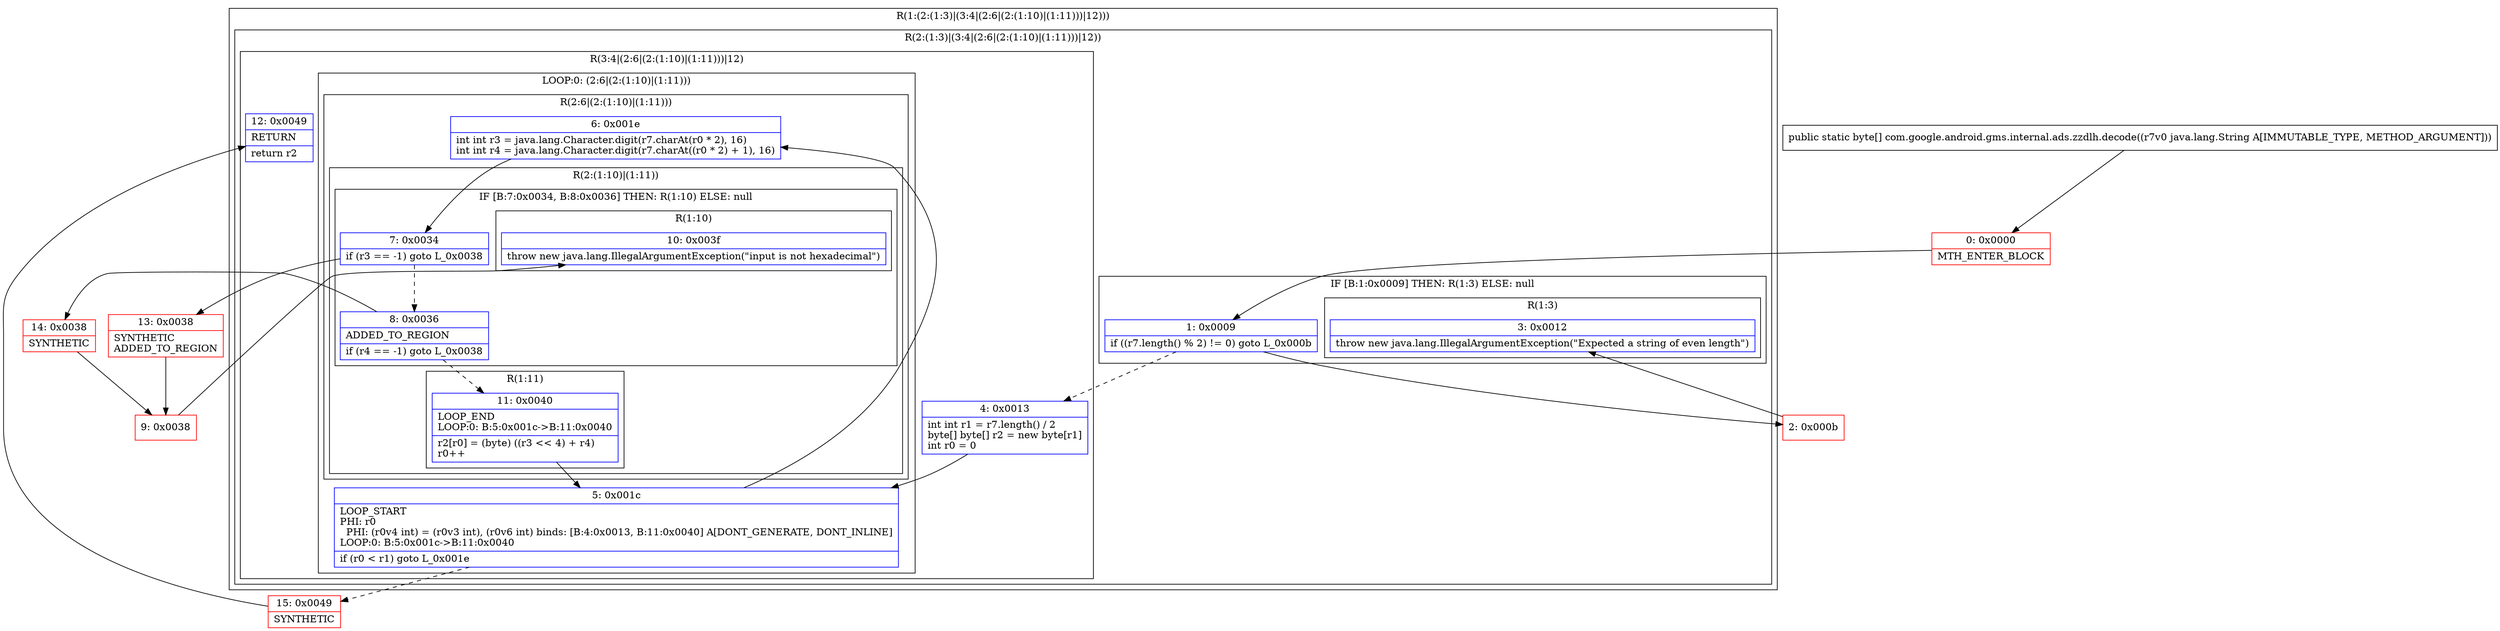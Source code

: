 digraph "CFG forcom.google.android.gms.internal.ads.zzdlh.decode(Ljava\/lang\/String;)[B" {
subgraph cluster_Region_1356374463 {
label = "R(1:(2:(1:3)|(3:4|(2:6|(2:(1:10)|(1:11)))|12)))";
node [shape=record,color=blue];
subgraph cluster_Region_1763223536 {
label = "R(2:(1:3)|(3:4|(2:6|(2:(1:10)|(1:11)))|12))";
node [shape=record,color=blue];
subgraph cluster_IfRegion_187093377 {
label = "IF [B:1:0x0009] THEN: R(1:3) ELSE: null";
node [shape=record,color=blue];
Node_1 [shape=record,label="{1\:\ 0x0009|if ((r7.length() % 2) != 0) goto L_0x000b\l}"];
subgraph cluster_Region_1089060173 {
label = "R(1:3)";
node [shape=record,color=blue];
Node_3 [shape=record,label="{3\:\ 0x0012|throw new java.lang.IllegalArgumentException(\"Expected a string of even length\")\l}"];
}
}
subgraph cluster_Region_622624494 {
label = "R(3:4|(2:6|(2:(1:10)|(1:11)))|12)";
node [shape=record,color=blue];
Node_4 [shape=record,label="{4\:\ 0x0013|int int r1 = r7.length() \/ 2\lbyte[] byte[] r2 = new byte[r1]\lint r0 = 0\l}"];
subgraph cluster_LoopRegion_1450397090 {
label = "LOOP:0: (2:6|(2:(1:10)|(1:11)))";
node [shape=record,color=blue];
Node_5 [shape=record,label="{5\:\ 0x001c|LOOP_START\lPHI: r0 \l  PHI: (r0v4 int) = (r0v3 int), (r0v6 int) binds: [B:4:0x0013, B:11:0x0040] A[DONT_GENERATE, DONT_INLINE]\lLOOP:0: B:5:0x001c\-\>B:11:0x0040\l|if (r0 \< r1) goto L_0x001e\l}"];
subgraph cluster_Region_1520901989 {
label = "R(2:6|(2:(1:10)|(1:11)))";
node [shape=record,color=blue];
Node_6 [shape=record,label="{6\:\ 0x001e|int int r3 = java.lang.Character.digit(r7.charAt(r0 * 2), 16)\lint int r4 = java.lang.Character.digit(r7.charAt((r0 * 2) + 1), 16)\l}"];
subgraph cluster_Region_1428765110 {
label = "R(2:(1:10)|(1:11))";
node [shape=record,color=blue];
subgraph cluster_IfRegion_478867921 {
label = "IF [B:7:0x0034, B:8:0x0036] THEN: R(1:10) ELSE: null";
node [shape=record,color=blue];
Node_7 [shape=record,label="{7\:\ 0x0034|if (r3 == \-1) goto L_0x0038\l}"];
Node_8 [shape=record,label="{8\:\ 0x0036|ADDED_TO_REGION\l|if (r4 == \-1) goto L_0x0038\l}"];
subgraph cluster_Region_2032284612 {
label = "R(1:10)";
node [shape=record,color=blue];
Node_10 [shape=record,label="{10\:\ 0x003f|throw new java.lang.IllegalArgumentException(\"input is not hexadecimal\")\l}"];
}
}
subgraph cluster_Region_445935025 {
label = "R(1:11)";
node [shape=record,color=blue];
Node_11 [shape=record,label="{11\:\ 0x0040|LOOP_END\lLOOP:0: B:5:0x001c\-\>B:11:0x0040\l|r2[r0] = (byte) ((r3 \<\< 4) + r4)\lr0++\l}"];
}
}
}
}
Node_12 [shape=record,label="{12\:\ 0x0049|RETURN\l|return r2\l}"];
}
}
}
Node_0 [shape=record,color=red,label="{0\:\ 0x0000|MTH_ENTER_BLOCK\l}"];
Node_2 [shape=record,color=red,label="{2\:\ 0x000b}"];
Node_9 [shape=record,color=red,label="{9\:\ 0x0038}"];
Node_13 [shape=record,color=red,label="{13\:\ 0x0038|SYNTHETIC\lADDED_TO_REGION\l}"];
Node_14 [shape=record,color=red,label="{14\:\ 0x0038|SYNTHETIC\l}"];
Node_15 [shape=record,color=red,label="{15\:\ 0x0049|SYNTHETIC\l}"];
MethodNode[shape=record,label="{public static byte[] com.google.android.gms.internal.ads.zzdlh.decode((r7v0 java.lang.String A[IMMUTABLE_TYPE, METHOD_ARGUMENT])) }"];
MethodNode -> Node_0;
Node_1 -> Node_2;
Node_1 -> Node_4[style=dashed];
Node_4 -> Node_5;
Node_5 -> Node_6;
Node_5 -> Node_15[style=dashed];
Node_6 -> Node_7;
Node_7 -> Node_8[style=dashed];
Node_7 -> Node_13;
Node_8 -> Node_11[style=dashed];
Node_8 -> Node_14;
Node_11 -> Node_5;
Node_0 -> Node_1;
Node_2 -> Node_3;
Node_9 -> Node_10;
Node_13 -> Node_9;
Node_14 -> Node_9;
Node_15 -> Node_12;
}

